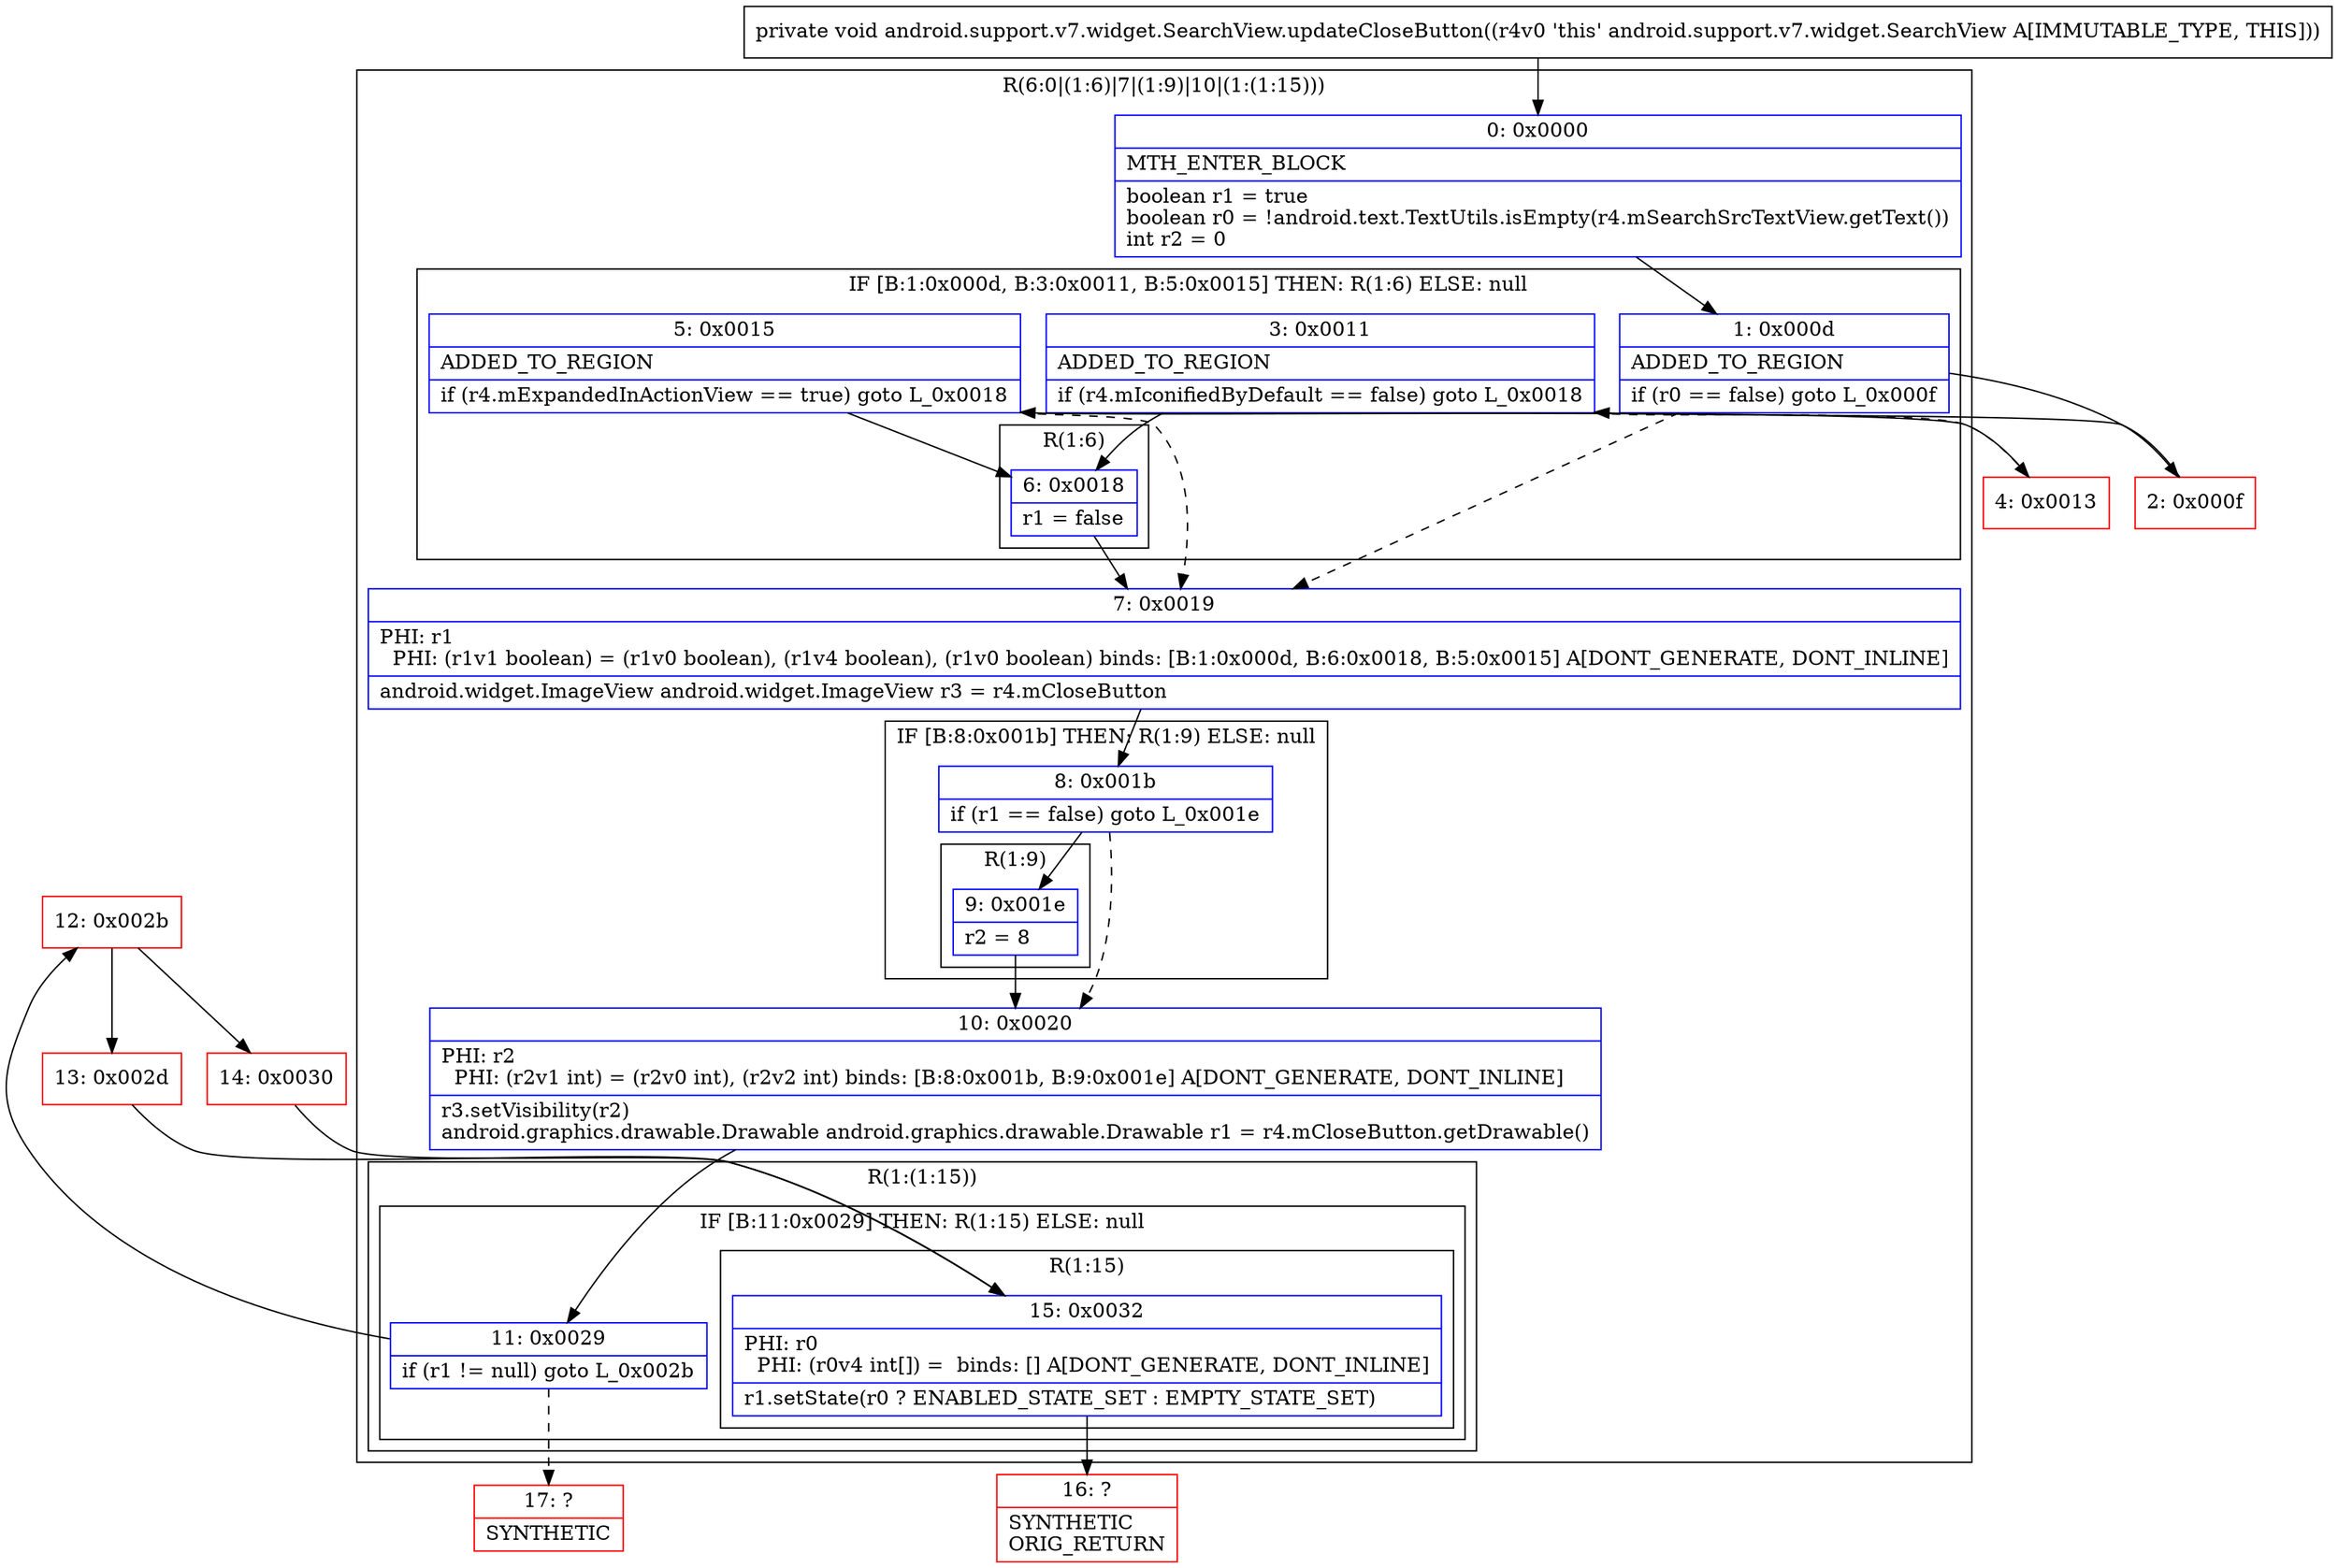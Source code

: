 digraph "CFG forandroid.support.v7.widget.SearchView.updateCloseButton()V" {
subgraph cluster_Region_1748745051 {
label = "R(6:0|(1:6)|7|(1:9)|10|(1:(1:15)))";
node [shape=record,color=blue];
Node_0 [shape=record,label="{0\:\ 0x0000|MTH_ENTER_BLOCK\l|boolean r1 = true\lboolean r0 = !android.text.TextUtils.isEmpty(r4.mSearchSrcTextView.getText())\lint r2 = 0\l}"];
subgraph cluster_IfRegion_601513143 {
label = "IF [B:1:0x000d, B:3:0x0011, B:5:0x0015] THEN: R(1:6) ELSE: null";
node [shape=record,color=blue];
Node_1 [shape=record,label="{1\:\ 0x000d|ADDED_TO_REGION\l|if (r0 == false) goto L_0x000f\l}"];
Node_3 [shape=record,label="{3\:\ 0x0011|ADDED_TO_REGION\l|if (r4.mIconifiedByDefault == false) goto L_0x0018\l}"];
Node_5 [shape=record,label="{5\:\ 0x0015|ADDED_TO_REGION\l|if (r4.mExpandedInActionView == true) goto L_0x0018\l}"];
subgraph cluster_Region_1021445521 {
label = "R(1:6)";
node [shape=record,color=blue];
Node_6 [shape=record,label="{6\:\ 0x0018|r1 = false\l}"];
}
}
Node_7 [shape=record,label="{7\:\ 0x0019|PHI: r1 \l  PHI: (r1v1 boolean) = (r1v0 boolean), (r1v4 boolean), (r1v0 boolean) binds: [B:1:0x000d, B:6:0x0018, B:5:0x0015] A[DONT_GENERATE, DONT_INLINE]\l|android.widget.ImageView android.widget.ImageView r3 = r4.mCloseButton\l}"];
subgraph cluster_IfRegion_434568632 {
label = "IF [B:8:0x001b] THEN: R(1:9) ELSE: null";
node [shape=record,color=blue];
Node_8 [shape=record,label="{8\:\ 0x001b|if (r1 == false) goto L_0x001e\l}"];
subgraph cluster_Region_988584745 {
label = "R(1:9)";
node [shape=record,color=blue];
Node_9 [shape=record,label="{9\:\ 0x001e|r2 = 8\l}"];
}
}
Node_10 [shape=record,label="{10\:\ 0x0020|PHI: r2 \l  PHI: (r2v1 int) = (r2v0 int), (r2v2 int) binds: [B:8:0x001b, B:9:0x001e] A[DONT_GENERATE, DONT_INLINE]\l|r3.setVisibility(r2)\landroid.graphics.drawable.Drawable android.graphics.drawable.Drawable r1 = r4.mCloseButton.getDrawable()\l}"];
subgraph cluster_Region_2120440847 {
label = "R(1:(1:15))";
node [shape=record,color=blue];
subgraph cluster_IfRegion_348760817 {
label = "IF [B:11:0x0029] THEN: R(1:15) ELSE: null";
node [shape=record,color=blue];
Node_11 [shape=record,label="{11\:\ 0x0029|if (r1 != null) goto L_0x002b\l}"];
subgraph cluster_Region_370072308 {
label = "R(1:15)";
node [shape=record,color=blue];
Node_15 [shape=record,label="{15\:\ 0x0032|PHI: r0 \l  PHI: (r0v4 int[]) =  binds: [] A[DONT_GENERATE, DONT_INLINE]\l|r1.setState(r0 ? ENABLED_STATE_SET : EMPTY_STATE_SET)\l}"];
}
}
}
}
Node_2 [shape=record,color=red,label="{2\:\ 0x000f}"];
Node_4 [shape=record,color=red,label="{4\:\ 0x0013}"];
Node_12 [shape=record,color=red,label="{12\:\ 0x002b}"];
Node_13 [shape=record,color=red,label="{13\:\ 0x002d}"];
Node_14 [shape=record,color=red,label="{14\:\ 0x0030}"];
Node_16 [shape=record,color=red,label="{16\:\ ?|SYNTHETIC\lORIG_RETURN\l}"];
Node_17 [shape=record,color=red,label="{17\:\ ?|SYNTHETIC\l}"];
MethodNode[shape=record,label="{private void android.support.v7.widget.SearchView.updateCloseButton((r4v0 'this' android.support.v7.widget.SearchView A[IMMUTABLE_TYPE, THIS])) }"];
MethodNode -> Node_0;
Node_0 -> Node_1;
Node_1 -> Node_2;
Node_1 -> Node_7[style=dashed];
Node_3 -> Node_4[style=dashed];
Node_3 -> Node_6;
Node_5 -> Node_6;
Node_5 -> Node_7[style=dashed];
Node_6 -> Node_7;
Node_7 -> Node_8;
Node_8 -> Node_9;
Node_8 -> Node_10[style=dashed];
Node_9 -> Node_10;
Node_10 -> Node_11;
Node_11 -> Node_12;
Node_11 -> Node_17[style=dashed];
Node_15 -> Node_16;
Node_2 -> Node_3;
Node_4 -> Node_5;
Node_12 -> Node_13;
Node_12 -> Node_14;
Node_13 -> Node_15;
Node_14 -> Node_15;
}


